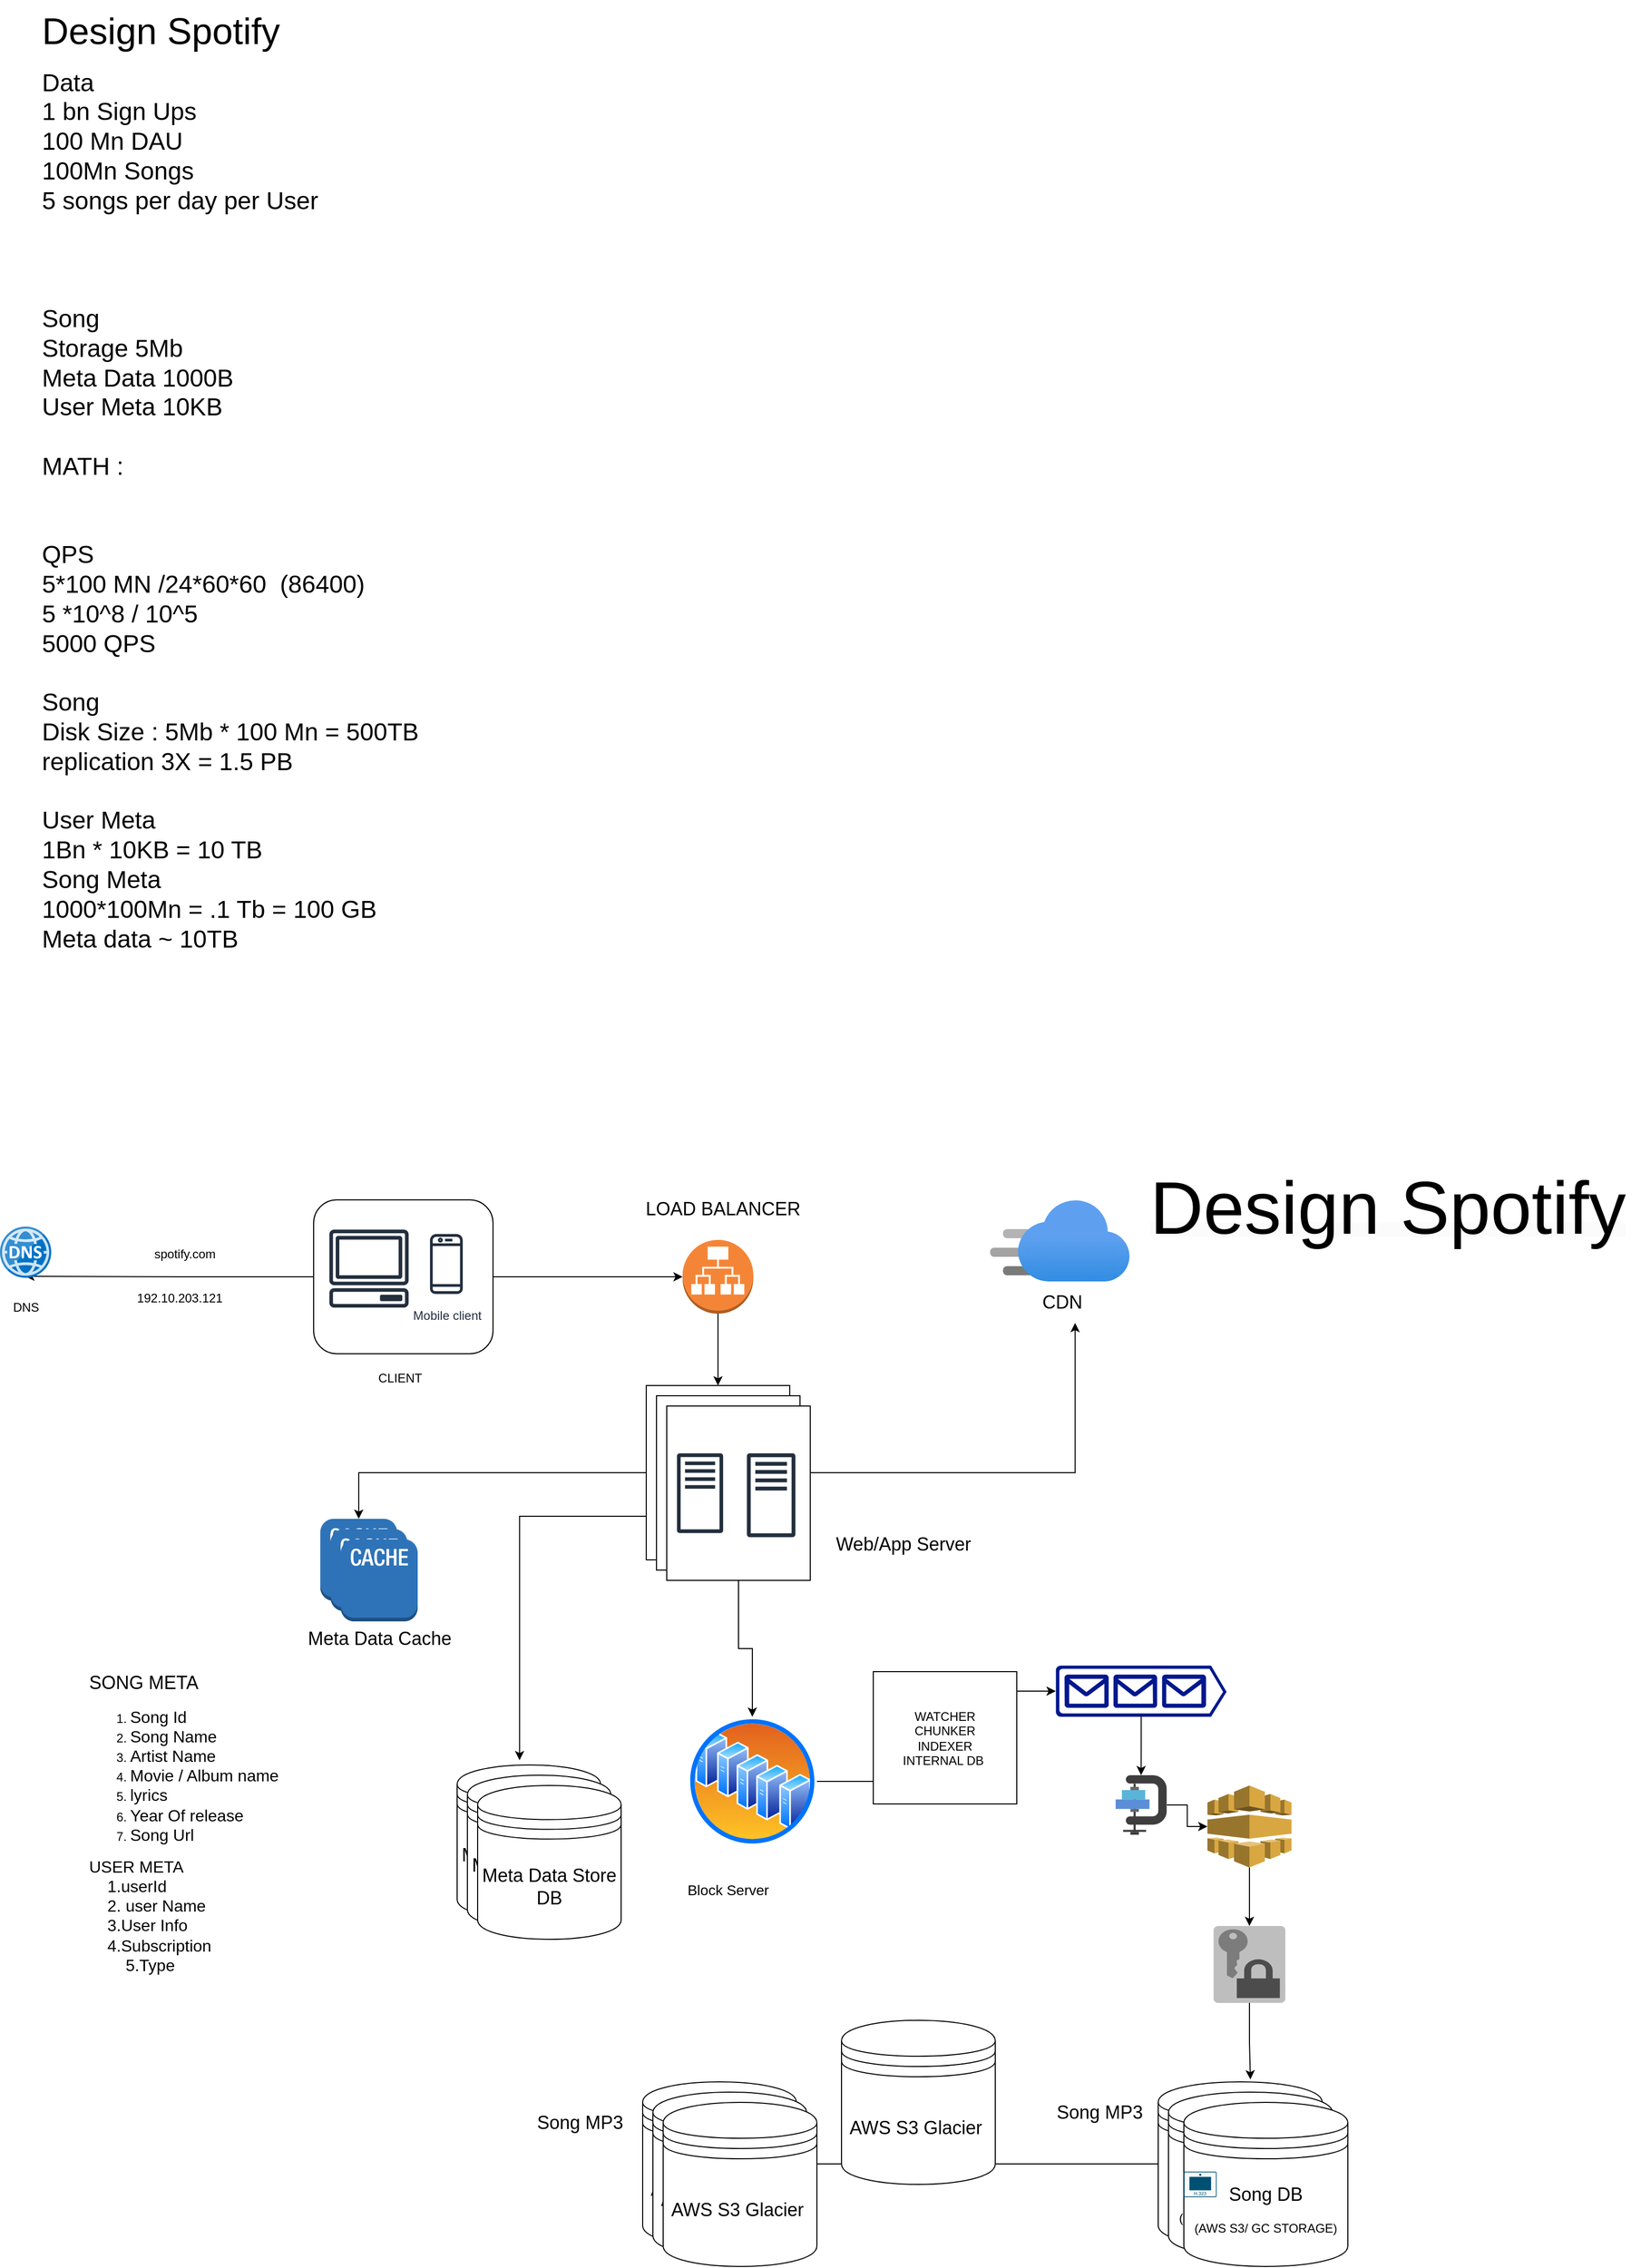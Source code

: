 <mxfile version="21.6.5" type="github">
  <diagram name="Page-1" id="44cQeDNxYzvvJhUPbkjp">
    <mxGraphModel dx="2950" dy="1850" grid="1" gridSize="10" guides="1" tooltips="1" connect="1" arrows="1" fold="1" page="1" pageScale="1" pageWidth="1654" pageHeight="1169" math="0" shadow="0">
      <root>
        <mxCell id="0" />
        <mxCell id="1" parent="0" />
        <mxCell id="G0ryE29HPHUXFtw40q0b-1" value="&lt;font style=&quot;&quot;&gt;&lt;span style=&quot;font-size: 36px;&quot;&gt;Design Spotify&lt;br&gt;&lt;/span&gt;&lt;br&gt;&lt;font style=&quot;font-size: 24px;&quot;&gt;Data&amp;nbsp;&lt;br&gt;1 bn Sign Ups&lt;br&gt;100 Mn DAU&lt;br&gt;100Mn Songs&lt;br&gt;5 songs per day per User&lt;br&gt;&lt;br&gt;&lt;br&gt;&lt;br&gt;Song &lt;br&gt;Storage 5Mb&lt;br&gt;Meta Data 1000B&lt;br&gt;User Meta 10KB&lt;br&gt;&lt;/font&gt;&lt;br&gt;&lt;br&gt;&lt;font style=&quot;font-size: 24px;&quot;&gt;MATH :&lt;br&gt;&lt;br&gt;&lt;br&gt;QPS&amp;nbsp;&lt;br&gt;5*100 MN /24*60*60&amp;nbsp; (86400)&lt;br&gt;5 *10^8 / 10^5&lt;br&gt;5000 QPS&lt;br&gt;&lt;br&gt;Song&lt;br&gt;Disk Size : 5Mb * 100 Mn = 500TB&lt;br&gt;replication 3X = 1.5 PB&lt;br&gt;&lt;br&gt;User Meta&lt;br&gt;1Bn * 10KB = 10 TB&lt;br&gt;Song Meta&lt;br&gt;1000*100Mn = .1 Tb = 100 GB&lt;br&gt;Meta data ~ 10TB&lt;br&gt;&lt;br&gt;&lt;br&gt;&lt;br&gt;&lt;br&gt;&lt;br&gt;&lt;/font&gt;&lt;br&gt;&lt;br&gt;&lt;br&gt;&lt;br&gt;&lt;/font&gt;" style="text;html=1;align=left;verticalAlign=middle;resizable=0;points=[];autosize=1;strokeColor=none;fillColor=none;" vertex="1" parent="1">
          <mxGeometry x="79" y="80" width="390" height="1140" as="geometry" />
        </mxCell>
        <mxCell id="G0ryE29HPHUXFtw40q0b-56" style="edgeStyle=orthogonalEdgeStyle;rounded=0;orthogonalLoop=1;jettySize=auto;html=1;entryX=0.5;entryY=0;entryDx=0;entryDy=0;" edge="1" parent="1" source="G0ryE29HPHUXFtw40q0b-7" target="G0ryE29HPHUXFtw40q0b-13">
          <mxGeometry relative="1" as="geometry" />
        </mxCell>
        <mxCell id="G0ryE29HPHUXFtw40q0b-7" value="" style="outlineConnect=0;dashed=0;verticalLabelPosition=bottom;verticalAlign=top;align=center;html=1;shape=mxgraph.aws3.application_load_balancer;fillColor=#F58536;gradientColor=none;" vertex="1" parent="1">
          <mxGeometry x="706" y="1289" width="69" height="72" as="geometry" />
        </mxCell>
        <mxCell id="G0ryE29HPHUXFtw40q0b-28" style="edgeStyle=orthogonalEdgeStyle;rounded=0;orthogonalLoop=1;jettySize=auto;html=1;entryX=0.715;entryY=1;entryDx=0;entryDy=0;entryPerimeter=0;" edge="1" parent="1" source="G0ryE29HPHUXFtw40q0b-13" target="G0ryE29HPHUXFtw40q0b-27">
          <mxGeometry relative="1" as="geometry" />
        </mxCell>
        <mxCell id="G0ryE29HPHUXFtw40q0b-36" style="edgeStyle=orthogonalEdgeStyle;rounded=0;orthogonalLoop=1;jettySize=auto;html=1;exitX=0;exitY=0.5;exitDx=0;exitDy=0;entryX=0.5;entryY=0;entryDx=0;entryDy=0;entryPerimeter=0;" edge="1" parent="1" source="G0ryE29HPHUXFtw40q0b-13" target="G0ryE29HPHUXFtw40q0b-30">
          <mxGeometry relative="1" as="geometry" />
        </mxCell>
        <mxCell id="G0ryE29HPHUXFtw40q0b-41" style="edgeStyle=orthogonalEdgeStyle;rounded=0;orthogonalLoop=1;jettySize=auto;html=1;exitX=0;exitY=0.75;exitDx=0;exitDy=0;entryX=0.435;entryY=-0.031;entryDx=0;entryDy=0;entryPerimeter=0;" edge="1" parent="1" source="G0ryE29HPHUXFtw40q0b-13" target="G0ryE29HPHUXFtw40q0b-17">
          <mxGeometry relative="1" as="geometry" />
        </mxCell>
        <mxCell id="G0ryE29HPHUXFtw40q0b-13" value="" style="rounded=0;whiteSpace=wrap;html=1;" vertex="1" parent="1">
          <mxGeometry x="670.5" y="1431" width="140" height="170" as="geometry" />
        </mxCell>
        <mxCell id="G0ryE29HPHUXFtw40q0b-14" value="" style="sketch=0;outlineConnect=0;fontColor=#232F3E;gradientColor=none;fillColor=#232F3D;strokeColor=none;dashed=0;verticalLabelPosition=bottom;verticalAlign=top;align=center;html=1;fontSize=12;fontStyle=0;aspect=fixed;pointerEvents=1;shape=mxgraph.aws4.traditional_server;" vertex="1" parent="1">
          <mxGeometry x="680.5" y="1477" width="45" height="78" as="geometry" />
        </mxCell>
        <mxCell id="G0ryE29HPHUXFtw40q0b-15" value="" style="sketch=0;outlineConnect=0;fontColor=#232F3E;gradientColor=none;fillColor=#232F3D;strokeColor=none;dashed=0;verticalLabelPosition=bottom;verticalAlign=top;align=center;html=1;fontSize=12;fontStyle=0;aspect=fixed;pointerEvents=1;shape=mxgraph.aws4.traditional_server;" vertex="1" parent="1">
          <mxGeometry x="748.5" y="1477" width="45" height="78" as="geometry" />
        </mxCell>
        <mxCell id="G0ryE29HPHUXFtw40q0b-16" value="&lt;font style=&quot;font-size: 18px;&quot;&gt;App Server&lt;/font&gt;" style="text;html=1;align=center;verticalAlign=middle;resizable=0;points=[];autosize=1;strokeColor=none;fillColor=none;" vertex="1" parent="1">
          <mxGeometry x="680" y="1556" width="110" height="40" as="geometry" />
        </mxCell>
        <mxCell id="G0ryE29HPHUXFtw40q0b-17" value="&lt;font style=&quot;font-size: 18px;&quot;&gt;Meta Data Store DB&lt;/font&gt;" style="shape=datastore;whiteSpace=wrap;html=1;" vertex="1" parent="1">
          <mxGeometry x="486" y="1801" width="140" height="150" as="geometry" />
        </mxCell>
        <mxCell id="G0ryE29HPHUXFtw40q0b-35" style="edgeStyle=orthogonalEdgeStyle;rounded=0;orthogonalLoop=1;jettySize=auto;html=1;" edge="1" parent="1" source="G0ryE29HPHUXFtw40q0b-18" target="G0ryE29HPHUXFtw40q0b-25">
          <mxGeometry relative="1" as="geometry" />
        </mxCell>
        <mxCell id="G0ryE29HPHUXFtw40q0b-18" value="&lt;font style=&quot;&quot;&gt;&lt;span style=&quot;font-size: 18px;&quot;&gt;Song DB&lt;br&gt;&lt;/span&gt;&lt;br&gt;&lt;font style=&quot;font-size: 12px;&quot;&gt;(AWS S3/ GC STORAGE)&lt;/font&gt;&lt;br&gt;&lt;/font&gt;" style="shape=datastore;whiteSpace=wrap;html=1;" vertex="1" parent="1">
          <mxGeometry x="1170" y="2110" width="160" height="160" as="geometry" />
        </mxCell>
        <mxCell id="G0ryE29HPHUXFtw40q0b-42" style="edgeStyle=orthogonalEdgeStyle;rounded=0;orthogonalLoop=1;jettySize=auto;html=1;entryX=0;entryY=0.5;entryDx=0;entryDy=0;entryPerimeter=0;" edge="1" parent="1" source="G0ryE29HPHUXFtw40q0b-19" target="G0ryE29HPHUXFtw40q0b-7">
          <mxGeometry relative="1" as="geometry" />
        </mxCell>
        <mxCell id="G0ryE29HPHUXFtw40q0b-58" style="edgeStyle=orthogonalEdgeStyle;rounded=0;orthogonalLoop=1;jettySize=auto;html=1;entryX=0.493;entryY=0.969;entryDx=0;entryDy=0;entryPerimeter=0;" edge="1" parent="1" source="G0ryE29HPHUXFtw40q0b-19" target="G0ryE29HPHUXFtw40q0b-57">
          <mxGeometry relative="1" as="geometry" />
        </mxCell>
        <mxCell id="G0ryE29HPHUXFtw40q0b-19" value="" style="rounded=1;whiteSpace=wrap;html=1;" vertex="1" parent="1">
          <mxGeometry x="346" y="1250" width="175" height="150" as="geometry" />
        </mxCell>
        <mxCell id="G0ryE29HPHUXFtw40q0b-20" value="" style="sketch=0;outlineConnect=0;fontColor=#232F3E;gradientColor=none;fillColor=#232F3D;strokeColor=none;dashed=0;verticalLabelPosition=bottom;verticalAlign=top;align=center;html=1;fontSize=12;fontStyle=0;aspect=fixed;pointerEvents=1;shape=mxgraph.aws4.client;" vertex="1" parent="1">
          <mxGeometry x="361" y="1279" width="78" height="76" as="geometry" />
        </mxCell>
        <mxCell id="G0ryE29HPHUXFtw40q0b-21" value="Mobile client" style="sketch=0;outlineConnect=0;fontColor=#232F3E;gradientColor=none;strokeColor=#232F3E;fillColor=#ffffff;dashed=0;verticalLabelPosition=bottom;verticalAlign=top;align=center;html=1;fontSize=12;fontStyle=0;aspect=fixed;shape=mxgraph.aws4.resourceIcon;resIcon=mxgraph.aws4.mobile_client;" vertex="1" parent="1">
          <mxGeometry x="439" y="1276" width="73" height="73" as="geometry" />
        </mxCell>
        <mxCell id="G0ryE29HPHUXFtw40q0b-23" value="&lt;div style=&quot;border-color: var(--border-color);&quot;&gt;&lt;font style=&quot;font-size: 18px;&quot;&gt;SONG META&lt;/font&gt;&lt;/div&gt;&lt;ol style=&quot;border-color: var(--border-color);&quot;&gt;&lt;li style=&quot;border-color: var(--border-color);&quot;&gt;&lt;span style=&quot;border-color: var(--border-color); background-color: initial;&quot;&gt;&lt;font size=&quot;3&quot;&gt;Song Id&lt;/font&gt;&lt;/span&gt;&lt;/li&gt;&lt;li style=&quot;border-color: var(--border-color);&quot;&gt;&lt;span style=&quot;border-color: var(--border-color); background-color: initial;&quot;&gt;&lt;font size=&quot;3&quot;&gt;Song Name&amp;nbsp;&lt;/font&gt;&lt;/span&gt;&lt;/li&gt;&lt;li style=&quot;border-color: var(--border-color);&quot;&gt;&lt;span style=&quot;border-color: var(--border-color); background-color: initial;&quot;&gt;&lt;font size=&quot;3&quot;&gt;Artist Name&amp;nbsp;&lt;/font&gt;&lt;/span&gt;&lt;/li&gt;&lt;li style=&quot;border-color: var(--border-color);&quot;&gt;&lt;span style=&quot;border-color: var(--border-color); background-color: initial;&quot;&gt;&lt;font size=&quot;3&quot;&gt;Movie / Album name&lt;/font&gt;&lt;/span&gt;&lt;/li&gt;&lt;li style=&quot;border-color: var(--border-color);&quot;&gt;&lt;span style=&quot;border-color: var(--border-color); background-color: initial;&quot;&gt;&lt;font size=&quot;3&quot;&gt;lyrics&lt;/font&gt;&lt;/span&gt;&lt;/li&gt;&lt;li style=&quot;border-color: var(--border-color);&quot;&gt;&lt;font size=&quot;3&quot;&gt;Year Of release&lt;/font&gt;&lt;/li&gt;&lt;li style=&quot;border-color: var(--border-color);&quot;&gt;&lt;font size=&quot;3&quot;&gt;Song Url&amp;nbsp;&lt;/font&gt;&lt;/li&gt;&lt;/ol&gt;&lt;div style=&quot;border-color: var(--border-color);&quot;&gt;&lt;font size=&quot;3&quot;&gt;USER META&lt;/font&gt;&lt;/div&gt;&lt;div style=&quot;border-color: var(--border-color);&quot;&gt;&lt;font size=&quot;3&quot;&gt;&lt;span style=&quot;border-color: var(--border-color);&quot;&gt;&lt;span style=&quot;white-space: pre;&quot;&gt;&amp;nbsp;&amp;nbsp;&amp;nbsp;&amp;nbsp;&lt;/span&gt;&lt;/span&gt;1.userId&lt;br style=&quot;border-color: var(--border-color);&quot;&gt;&lt;/font&gt;&lt;/div&gt;&lt;div style=&quot;border-color: var(--border-color);&quot;&gt;&lt;font size=&quot;3&quot;&gt;&lt;span style=&quot;border-color: var(--border-color);&quot;&gt;&lt;span style=&quot;white-space: pre;&quot;&gt;&amp;nbsp;&amp;nbsp;&amp;nbsp;&amp;nbsp;&lt;/span&gt;&lt;/span&gt;2. user Name&lt;/font&gt;&lt;/div&gt;&lt;div style=&quot;border-color: var(--border-color);&quot;&gt;&lt;font size=&quot;3&quot;&gt;&lt;span style=&quot;border-color: var(--border-color);&quot;&gt;&lt;span style=&quot;white-space: pre;&quot;&gt;&amp;nbsp;&amp;nbsp;&amp;nbsp;&amp;nbsp;&lt;/span&gt;&lt;/span&gt;3.User Info&lt;br style=&quot;border-color: var(--border-color);&quot;&gt;&lt;/font&gt;&lt;/div&gt;&lt;div style=&quot;border-color: var(--border-color);&quot;&gt;&lt;font size=&quot;3&quot;&gt;&lt;span style=&quot;border-color: var(--border-color);&quot;&gt;&lt;span style=&quot;white-space: pre;&quot;&gt;&amp;nbsp;&amp;nbsp;&amp;nbsp;&amp;nbsp;&lt;/span&gt;&lt;/span&gt;4.Subscription&amp;nbsp; &amp;nbsp; &amp;nbsp; &amp;nbsp; &amp;nbsp; &amp;nbsp; &amp;nbsp; &amp;nbsp;&lt;span style=&quot;white-space: pre;&quot;&gt;&#x9;&lt;/span&gt;5.Type&amp;nbsp;&lt;br style=&quot;border-color: var(--border-color);&quot;&gt;&lt;/font&gt;&lt;/div&gt;&lt;div style=&quot;border-color: var(--border-color);&quot;&gt;&lt;font size=&quot;3&quot;&gt;&lt;br style=&quot;border-color: var(--border-color);&quot;&gt;&lt;/font&gt;&lt;/div&gt;&lt;div style=&quot;border-color: var(--border-color);&quot;&gt;&lt;br style=&quot;border-color: var(--border-color); color: rgb(0, 0, 0); font-family: Helvetica; font-size: 12px; font-style: normal; font-variant-ligatures: normal; font-variant-caps: normal; font-weight: 400; letter-spacing: normal; orphans: 2; text-align: left; text-indent: 0px; text-transform: none; widows: 2; word-spacing: 0px; -webkit-text-stroke-width: 0px; background-color: rgb(251, 251, 251); text-decoration-thickness: initial; text-decoration-style: initial; text-decoration-color: initial;&quot;&gt;&lt;/div&gt;" style="text;whiteSpace=wrap;html=1;" vertex="1" parent="1">
          <mxGeometry x="125" y="1704" width="227.5" height="429" as="geometry" />
        </mxCell>
        <mxCell id="G0ryE29HPHUXFtw40q0b-24" value="&lt;font style=&quot;font-size: 18px;&quot;&gt;Song MP3&amp;nbsp;&lt;/font&gt;" style="text;html=1;align=center;verticalAlign=middle;resizable=0;points=[];autosize=1;strokeColor=none;fillColor=none;" vertex="1" parent="1">
          <mxGeometry x="1060" y="2120" width="110" height="40" as="geometry" />
        </mxCell>
        <mxCell id="G0ryE29HPHUXFtw40q0b-25" value="&lt;font style=&quot;font-size: 18px;&quot;&gt;AWS S3 Glacier&amp;nbsp;&lt;/font&gt;" style="shape=datastore;whiteSpace=wrap;html=1;" vertex="1" parent="1">
          <mxGeometry x="667" y="2110" width="150" height="160" as="geometry" />
        </mxCell>
        <mxCell id="G0ryE29HPHUXFtw40q0b-26" value="" style="image;aspect=fixed;html=1;points=[];align=center;fontSize=12;image=img/lib/azure2/networking/CDN_Profiles.svg;" vertex="1" parent="1">
          <mxGeometry x="1006" y="1250" width="136" height="80" as="geometry" />
        </mxCell>
        <mxCell id="G0ryE29HPHUXFtw40q0b-27" value="&lt;font style=&quot;font-size: 18px;&quot;&gt;CDN&lt;/font&gt;" style="text;html=1;align=center;verticalAlign=middle;resizable=0;points=[];autosize=1;strokeColor=none;fillColor=none;" vertex="1" parent="1">
          <mxGeometry x="1046" y="1330" width="60" height="40" as="geometry" />
        </mxCell>
        <mxCell id="G0ryE29HPHUXFtw40q0b-30" value="" style="outlineConnect=0;dashed=0;verticalLabelPosition=bottom;verticalAlign=top;align=center;html=1;shape=mxgraph.aws3.cache_node;fillColor=#2E73B8;gradientColor=none;" vertex="1" parent="1">
          <mxGeometry x="352.5" y="1561" width="75" height="80" as="geometry" />
        </mxCell>
        <mxCell id="G0ryE29HPHUXFtw40q0b-32" value="" style="outlineConnect=0;dashed=0;verticalLabelPosition=bottom;verticalAlign=top;align=center;html=1;shape=mxgraph.aws3.cache_node;fillColor=#2E73B8;gradientColor=none;" vertex="1" parent="1">
          <mxGeometry x="362.5" y="1571" width="75" height="80" as="geometry" />
        </mxCell>
        <mxCell id="G0ryE29HPHUXFtw40q0b-33" value="&lt;font style=&quot;font-size: 18px;&quot;&gt;Meta Data Cache&lt;/font&gt;" style="outlineConnect=0;dashed=0;verticalLabelPosition=bottom;verticalAlign=top;align=center;html=1;shape=mxgraph.aws3.cache_node;fillColor=#2E73B8;gradientColor=none;" vertex="1" parent="1">
          <mxGeometry x="372.5" y="1581" width="75" height="80" as="geometry" />
        </mxCell>
        <mxCell id="G0ryE29HPHUXFtw40q0b-44" value="" style="rounded=0;whiteSpace=wrap;html=1;" vertex="1" parent="1">
          <mxGeometry x="680.5" y="1441" width="140" height="170" as="geometry" />
        </mxCell>
        <mxCell id="G0ryE29HPHUXFtw40q0b-45" value="" style="sketch=0;outlineConnect=0;fontColor=#232F3E;gradientColor=none;fillColor=#232F3D;strokeColor=none;dashed=0;verticalLabelPosition=bottom;verticalAlign=top;align=center;html=1;fontSize=12;fontStyle=0;aspect=fixed;pointerEvents=1;shape=mxgraph.aws4.traditional_server;" vertex="1" parent="1">
          <mxGeometry x="690.5" y="1487" width="45" height="78" as="geometry" />
        </mxCell>
        <mxCell id="G0ryE29HPHUXFtw40q0b-46" value="" style="sketch=0;outlineConnect=0;fontColor=#232F3E;gradientColor=none;fillColor=#232F3D;strokeColor=none;dashed=0;verticalLabelPosition=bottom;verticalAlign=top;align=center;html=1;fontSize=12;fontStyle=0;aspect=fixed;pointerEvents=1;shape=mxgraph.aws4.traditional_server;" vertex="1" parent="1">
          <mxGeometry x="780" y="1487" width="23.5" height="40.73" as="geometry" />
        </mxCell>
        <mxCell id="G0ryE29HPHUXFtw40q0b-47" value="&lt;font style=&quot;font-size: 18px;&quot;&gt;App Server&lt;/font&gt;" style="text;html=1;align=center;verticalAlign=middle;resizable=0;points=[];autosize=1;strokeColor=none;fillColor=none;" vertex="1" parent="1">
          <mxGeometry x="690" y="1566" width="110" height="40" as="geometry" />
        </mxCell>
        <mxCell id="G0ryE29HPHUXFtw40q0b-83" style="edgeStyle=orthogonalEdgeStyle;rounded=0;orthogonalLoop=1;jettySize=auto;html=1;entryX=0.5;entryY=0;entryDx=0;entryDy=0;" edge="1" parent="1" source="G0ryE29HPHUXFtw40q0b-48" target="G0ryE29HPHUXFtw40q0b-76">
          <mxGeometry relative="1" as="geometry" />
        </mxCell>
        <mxCell id="G0ryE29HPHUXFtw40q0b-48" value="" style="rounded=0;whiteSpace=wrap;html=1;" vertex="1" parent="1">
          <mxGeometry x="690.5" y="1451" width="140" height="170" as="geometry" />
        </mxCell>
        <mxCell id="G0ryE29HPHUXFtw40q0b-49" value="" style="sketch=0;outlineConnect=0;fontColor=#232F3E;gradientColor=none;fillColor=#232F3D;strokeColor=none;dashed=0;verticalLabelPosition=bottom;verticalAlign=top;align=center;html=1;fontSize=12;fontStyle=0;aspect=fixed;pointerEvents=1;shape=mxgraph.aws4.traditional_server;" vertex="1" parent="1">
          <mxGeometry x="700.5" y="1497" width="45" height="78" as="geometry" />
        </mxCell>
        <mxCell id="G0ryE29HPHUXFtw40q0b-50" value="" style="sketch=0;outlineConnect=0;fontColor=#232F3E;gradientColor=none;fillColor=#232F3D;strokeColor=none;dashed=0;verticalLabelPosition=bottom;verticalAlign=top;align=center;html=1;fontSize=12;fontStyle=0;aspect=fixed;pointerEvents=1;shape=mxgraph.aws4.traditional_server;" vertex="1" parent="1">
          <mxGeometry x="768.69" y="1497" width="47.31" height="82" as="geometry" />
        </mxCell>
        <mxCell id="G0ryE29HPHUXFtw40q0b-51" value="&lt;font style=&quot;font-size: 18px;&quot;&gt;Web/App Server&lt;/font&gt;" style="text;html=1;align=center;verticalAlign=middle;resizable=0;points=[];autosize=1;strokeColor=none;fillColor=none;" vertex="1" parent="1">
          <mxGeometry x="841" y="1566" width="160" height="40" as="geometry" />
        </mxCell>
        <mxCell id="G0ryE29HPHUXFtw40q0b-57" value="" style="image;sketch=0;aspect=fixed;html=1;points=[];align=center;fontSize=12;image=img/lib/mscae/DNS.svg;" vertex="1" parent="1">
          <mxGeometry x="40" y="1276" width="50" height="50" as="geometry" />
        </mxCell>
        <mxCell id="G0ryE29HPHUXFtw40q0b-61" value="DNS" style="text;html=1;align=center;verticalAlign=middle;resizable=0;points=[];autosize=1;strokeColor=none;fillColor=none;" vertex="1" parent="1">
          <mxGeometry x="40" y="1340" width="50" height="30" as="geometry" />
        </mxCell>
        <mxCell id="G0ryE29HPHUXFtw40q0b-62" value="CLIENT" style="text;html=1;align=center;verticalAlign=middle;resizable=0;points=[];autosize=1;strokeColor=none;fillColor=none;" vertex="1" parent="1">
          <mxGeometry x="395" y="1409" width="70" height="30" as="geometry" />
        </mxCell>
        <mxCell id="G0ryE29HPHUXFtw40q0b-63" value="&lt;font style=&quot;font-size: 18px;&quot;&gt;LOAD BALANCER&lt;/font&gt;" style="text;html=1;align=center;verticalAlign=middle;resizable=0;points=[];autosize=1;strokeColor=none;fillColor=none;" vertex="1" parent="1">
          <mxGeometry x="660" y="1239" width="170" height="40" as="geometry" />
        </mxCell>
        <mxCell id="G0ryE29HPHUXFtw40q0b-64" value="&lt;font style=&quot;font-size: 18px;&quot;&gt;Song MP3&amp;nbsp;&lt;/font&gt;" style="text;html=1;align=center;verticalAlign=middle;resizable=0;points=[];autosize=1;strokeColor=none;fillColor=none;" vertex="1" parent="1">
          <mxGeometry x="553" y="2130" width="110" height="40" as="geometry" />
        </mxCell>
        <mxCell id="G0ryE29HPHUXFtw40q0b-65" value="&lt;font style=&quot;font-size: 18px;&quot;&gt;Meta Data Store DB&lt;/font&gt;" style="shape=datastore;whiteSpace=wrap;html=1;" vertex="1" parent="1">
          <mxGeometry x="496" y="1811" width="140" height="150" as="geometry" />
        </mxCell>
        <mxCell id="G0ryE29HPHUXFtw40q0b-66" value="&lt;font style=&quot;font-size: 18px;&quot;&gt;Meta Data Store DB&lt;/font&gt;" style="shape=datastore;whiteSpace=wrap;html=1;" vertex="1" parent="1">
          <mxGeometry x="506" y="1821" width="140" height="150" as="geometry" />
        </mxCell>
        <mxCell id="G0ryE29HPHUXFtw40q0b-68" value="&lt;font style=&quot;&quot;&gt;&lt;span style=&quot;font-size: 18px;&quot;&gt;Song DB&lt;br&gt;&lt;/span&gt;&lt;br&gt;&lt;font style=&quot;font-size: 12px;&quot;&gt;(AWS S3/ GC STORAGE)&lt;/font&gt;&lt;br&gt;&lt;/font&gt;" style="shape=datastore;whiteSpace=wrap;html=1;" vertex="1" parent="1">
          <mxGeometry x="1180" y="2120" width="160" height="160" as="geometry" />
        </mxCell>
        <mxCell id="G0ryE29HPHUXFtw40q0b-69" value="&lt;font style=&quot;&quot;&gt;&lt;span style=&quot;font-size: 18px;&quot;&gt;Song DB&lt;br&gt;&lt;/span&gt;&lt;br&gt;&lt;font style=&quot;font-size: 12px;&quot;&gt;(AWS S3/ GC STORAGE)&lt;/font&gt;&lt;br&gt;&lt;/font&gt;" style="shape=datastore;whiteSpace=wrap;html=1;" vertex="1" parent="1">
          <mxGeometry x="1195" y="2130" width="160" height="160" as="geometry" />
        </mxCell>
        <mxCell id="G0ryE29HPHUXFtw40q0b-70" value="&lt;font style=&quot;font-size: 18px;&quot;&gt;AWS S3 Glacier&amp;nbsp;&lt;/font&gt;" style="shape=datastore;whiteSpace=wrap;html=1;" vertex="1" parent="1">
          <mxGeometry x="677" y="2120" width="150" height="160" as="geometry" />
        </mxCell>
        <mxCell id="G0ryE29HPHUXFtw40q0b-71" value="&lt;font style=&quot;font-size: 18px;&quot;&gt;AWS S3 Glacier&amp;nbsp;&lt;/font&gt;" style="shape=datastore;whiteSpace=wrap;html=1;" vertex="1" parent="1">
          <mxGeometry x="687" y="2130" width="150" height="160" as="geometry" />
        </mxCell>
        <mxCell id="G0ryE29HPHUXFtw40q0b-72" value="&lt;span style=&quot;color: rgb(0, 0, 0); font-family: Helvetica; font-style: normal; font-variant-ligatures: normal; font-variant-caps: normal; font-weight: 400; letter-spacing: normal; orphans: 2; text-align: left; text-indent: 0px; text-transform: none; widows: 2; word-spacing: 0px; -webkit-text-stroke-width: 0px; background-color: rgb(251, 251, 251); text-decoration-thickness: initial; text-decoration-style: initial; text-decoration-color: initial; float: none; display: inline !important;&quot;&gt;&lt;font style=&quot;font-size: 72px;&quot;&gt;Design Spotify&lt;/font&gt;&lt;/span&gt;" style="text;whiteSpace=wrap;html=1;" vertex="1" parent="1">
          <mxGeometry x="1160" y="1208" width="480" height="132" as="geometry" />
        </mxCell>
        <mxCell id="G0ryE29HPHUXFtw40q0b-74" value="spotify.com" style="text;html=1;align=center;verticalAlign=middle;resizable=0;points=[];autosize=1;strokeColor=none;fillColor=none;" vertex="1" parent="1">
          <mxGeometry x="180" y="1288" width="80" height="30" as="geometry" />
        </mxCell>
        <mxCell id="G0ryE29HPHUXFtw40q0b-75" value="192.10.203.121" style="text;html=1;align=center;verticalAlign=middle;resizable=0;points=[];autosize=1;strokeColor=none;fillColor=none;" vertex="1" parent="1">
          <mxGeometry x="160" y="1331" width="110" height="30" as="geometry" />
        </mxCell>
        <mxCell id="G0ryE29HPHUXFtw40q0b-91" style="edgeStyle=orthogonalEdgeStyle;rounded=0;orthogonalLoop=1;jettySize=auto;html=1;entryX=0;entryY=0.5;entryDx=0;entryDy=0;entryPerimeter=0;" edge="1" parent="1" source="G0ryE29HPHUXFtw40q0b-76" target="G0ryE29HPHUXFtw40q0b-82">
          <mxGeometry relative="1" as="geometry" />
        </mxCell>
        <mxCell id="G0ryE29HPHUXFtw40q0b-76" value="" style="image;aspect=fixed;perimeter=ellipsePerimeter;html=1;align=center;shadow=0;dashed=0;spacingTop=3;image=img/lib/active_directory/server_farm.svg;" vertex="1" parent="1">
          <mxGeometry x="711" y="1754" width="126" height="126" as="geometry" />
        </mxCell>
        <mxCell id="G0ryE29HPHUXFtw40q0b-93" style="edgeStyle=orthogonalEdgeStyle;rounded=0;orthogonalLoop=1;jettySize=auto;html=1;entryX=0;entryY=0.5;entryDx=0;entryDy=0;entryPerimeter=0;" edge="1" parent="1" source="G0ryE29HPHUXFtw40q0b-77" target="G0ryE29HPHUXFtw40q0b-79">
          <mxGeometry relative="1" as="geometry" />
        </mxCell>
        <mxCell id="G0ryE29HPHUXFtw40q0b-77" value="" style="image;sketch=0;aspect=fixed;html=1;points=[];align=center;fontSize=12;image=img/lib/mscae/Media_Encoding.svg;" vertex="1" parent="1">
          <mxGeometry x="1128.34" y="1811" width="50" height="58.14" as="geometry" />
        </mxCell>
        <mxCell id="G0ryE29HPHUXFtw40q0b-94" style="edgeStyle=orthogonalEdgeStyle;rounded=0;orthogonalLoop=1;jettySize=auto;html=1;entryX=0.5;entryY=0;entryDx=0;entryDy=0;entryPerimeter=0;" edge="1" parent="1" source="G0ryE29HPHUXFtw40q0b-79" target="G0ryE29HPHUXFtw40q0b-80">
          <mxGeometry relative="1" as="geometry" />
        </mxCell>
        <mxCell id="G0ryE29HPHUXFtw40q0b-79" value="" style="outlineConnect=0;dashed=0;verticalLabelPosition=bottom;verticalAlign=top;align=center;html=1;shape=mxgraph.aws3.elastic_transcoder;fillColor=#D9A741;gradientColor=none;" vertex="1" parent="1">
          <mxGeometry x="1218" y="1821" width="82" height="80" as="geometry" />
        </mxCell>
        <mxCell id="G0ryE29HPHUXFtw40q0b-95" style="edgeStyle=orthogonalEdgeStyle;rounded=0;orthogonalLoop=1;jettySize=auto;html=1;entryX=0.562;entryY=-0.015;entryDx=0;entryDy=0;entryPerimeter=0;" edge="1" parent="1" source="G0ryE29HPHUXFtw40q0b-80" target="G0ryE29HPHUXFtw40q0b-18">
          <mxGeometry relative="1" as="geometry" />
        </mxCell>
        <mxCell id="G0ryE29HPHUXFtw40q0b-80" value="" style="outlineConnect=0;dashed=0;verticalLabelPosition=bottom;verticalAlign=top;align=center;html=1;shape=mxgraph.aws3.data_encryption_key;fillColor=#7D7C7C;gradientColor=none;" vertex="1" parent="1">
          <mxGeometry x="1224" y="1958" width="70" height="75" as="geometry" />
        </mxCell>
        <mxCell id="G0ryE29HPHUXFtw40q0b-92" style="edgeStyle=orthogonalEdgeStyle;rounded=0;orthogonalLoop=1;jettySize=auto;html=1;" edge="1" parent="1" source="G0ryE29HPHUXFtw40q0b-82" target="G0ryE29HPHUXFtw40q0b-77">
          <mxGeometry relative="1" as="geometry" />
        </mxCell>
        <mxCell id="G0ryE29HPHUXFtw40q0b-82" value="" style="sketch=0;aspect=fixed;pointerEvents=1;shadow=0;dashed=0;html=1;strokeColor=none;labelPosition=center;verticalLabelPosition=bottom;verticalAlign=top;align=center;fillColor=#00188D;shape=mxgraph.azure.queue_generic" vertex="1" parent="1">
          <mxGeometry x="1070" y="1704" width="166.67" height="50" as="geometry" />
        </mxCell>
        <mxCell id="G0ryE29HPHUXFtw40q0b-89" value="" style="sketch=0;points=[[0.015,0.015,0],[0.985,0.015,0],[0.985,0.985,0],[0.015,0.985,0],[0.25,0,0],[0.5,0,0],[0.75,0,0],[1,0.25,0],[1,0.5,0],[1,0.75,0],[0.75,1,0],[0.5,1,0],[0.25,1,0],[0,0.75,0],[0,0.5,0],[0,0.25,0]];verticalLabelPosition=bottom;html=1;verticalAlign=top;aspect=fixed;align=center;pointerEvents=1;shape=mxgraph.cisco19.rect;prIcon=h323;fillColor=#FAFAFA;strokeColor=#005073;" vertex="1" parent="1">
          <mxGeometry x="1195" y="2197.5" width="32" height="25" as="geometry" />
        </mxCell>
        <mxCell id="G0ryE29HPHUXFtw40q0b-90" value="WATCHER&lt;br&gt;CHUNKER &lt;br&gt;INDEXER&lt;br&gt;INTERNAL DB&amp;nbsp;" style="rounded=0;whiteSpace=wrap;html=1;" vertex="1" parent="1">
          <mxGeometry x="892" y="1710" width="140" height="129" as="geometry" />
        </mxCell>
        <mxCell id="G0ryE29HPHUXFtw40q0b-99" value="&lt;font style=&quot;font-size: 14px;&quot;&gt;Block Server&lt;/font&gt;" style="text;html=1;align=center;verticalAlign=middle;resizable=0;points=[];autosize=1;strokeColor=none;fillColor=none;" vertex="1" parent="1">
          <mxGeometry x="700" y="1908" width="100" height="30" as="geometry" />
        </mxCell>
        <mxCell id="G0ryE29HPHUXFtw40q0b-102" value="&lt;font style=&quot;font-size: 18px;&quot;&gt;AWS S3 Glacier&amp;nbsp;&lt;/font&gt;" style="shape=datastore;whiteSpace=wrap;html=1;" vertex="1" parent="1">
          <mxGeometry x="861" y="2050" width="150" height="160" as="geometry" />
        </mxCell>
      </root>
    </mxGraphModel>
  </diagram>
</mxfile>
